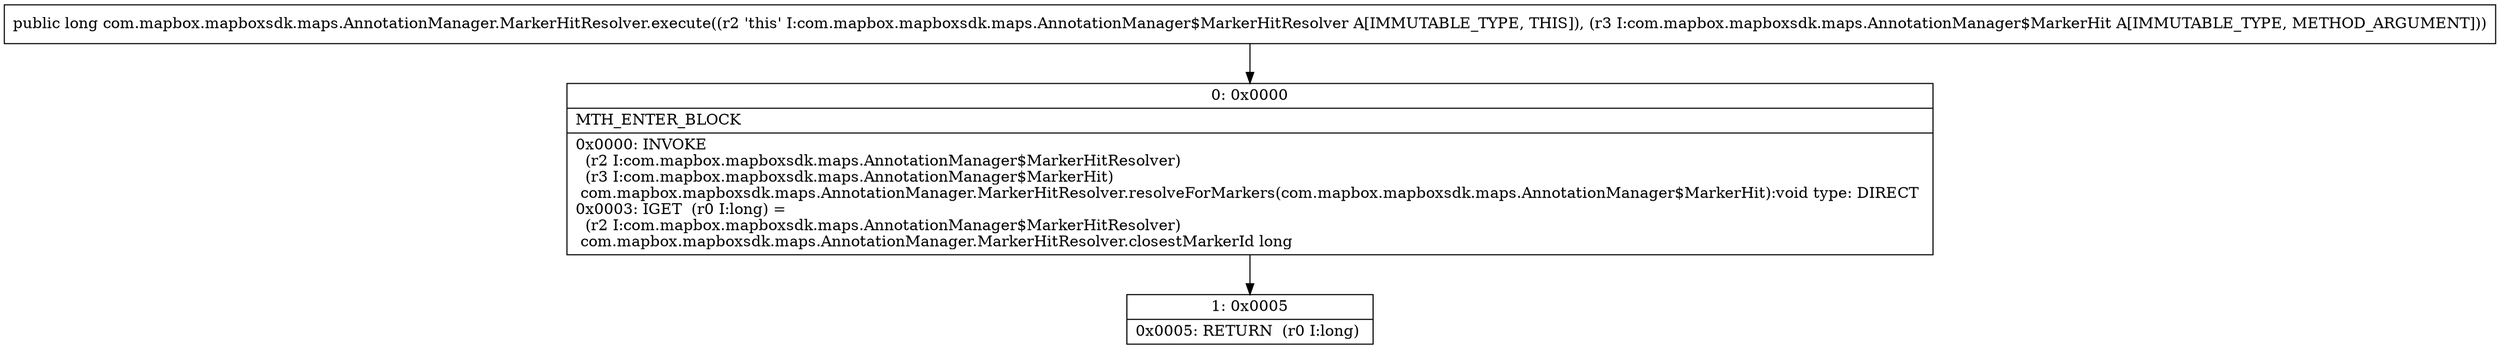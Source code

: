 digraph "CFG forcom.mapbox.mapboxsdk.maps.AnnotationManager.MarkerHitResolver.execute(Lcom\/mapbox\/mapboxsdk\/maps\/AnnotationManager$MarkerHit;)J" {
Node_0 [shape=record,label="{0\:\ 0x0000|MTH_ENTER_BLOCK\l|0x0000: INVOKE  \l  (r2 I:com.mapbox.mapboxsdk.maps.AnnotationManager$MarkerHitResolver)\l  (r3 I:com.mapbox.mapboxsdk.maps.AnnotationManager$MarkerHit)\l com.mapbox.mapboxsdk.maps.AnnotationManager.MarkerHitResolver.resolveForMarkers(com.mapbox.mapboxsdk.maps.AnnotationManager$MarkerHit):void type: DIRECT \l0x0003: IGET  (r0 I:long) = \l  (r2 I:com.mapbox.mapboxsdk.maps.AnnotationManager$MarkerHitResolver)\l com.mapbox.mapboxsdk.maps.AnnotationManager.MarkerHitResolver.closestMarkerId long \l}"];
Node_1 [shape=record,label="{1\:\ 0x0005|0x0005: RETURN  (r0 I:long) \l}"];
MethodNode[shape=record,label="{public long com.mapbox.mapboxsdk.maps.AnnotationManager.MarkerHitResolver.execute((r2 'this' I:com.mapbox.mapboxsdk.maps.AnnotationManager$MarkerHitResolver A[IMMUTABLE_TYPE, THIS]), (r3 I:com.mapbox.mapboxsdk.maps.AnnotationManager$MarkerHit A[IMMUTABLE_TYPE, METHOD_ARGUMENT])) }"];
MethodNode -> Node_0;
Node_0 -> Node_1;
}

